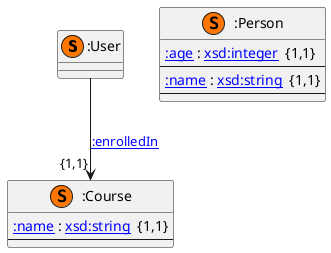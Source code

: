 @startuml
class ":User" as 0 <<(S,#FF7700)>> [[http://example.org/User :User]] {
}
class ":Person" as 2 <<(S,#FF7700)>> [[http://example.org/Person :Person]] {
[[http://example.org/age :age]] : [[http://www.w3.org/2001/XMLSchema#integer xsd:integer]]  {1,1}
--
[[http://example.org/name :name]] : [[http://www.w3.org/2001/XMLSchema#string xsd:string]]  {1,1}
--
}
class ":Course" as 1 <<(S,#FF7700)>> [[http://example.org/Course :Course]] {
[[http://example.org/name :name]] : [[http://www.w3.org/2001/XMLSchema#string xsd:string]]  {1,1}
--
}
0 --> "{1,1}" 1 : [[http://example.org/enrolledIn :enrolledIn]]
@enduml
